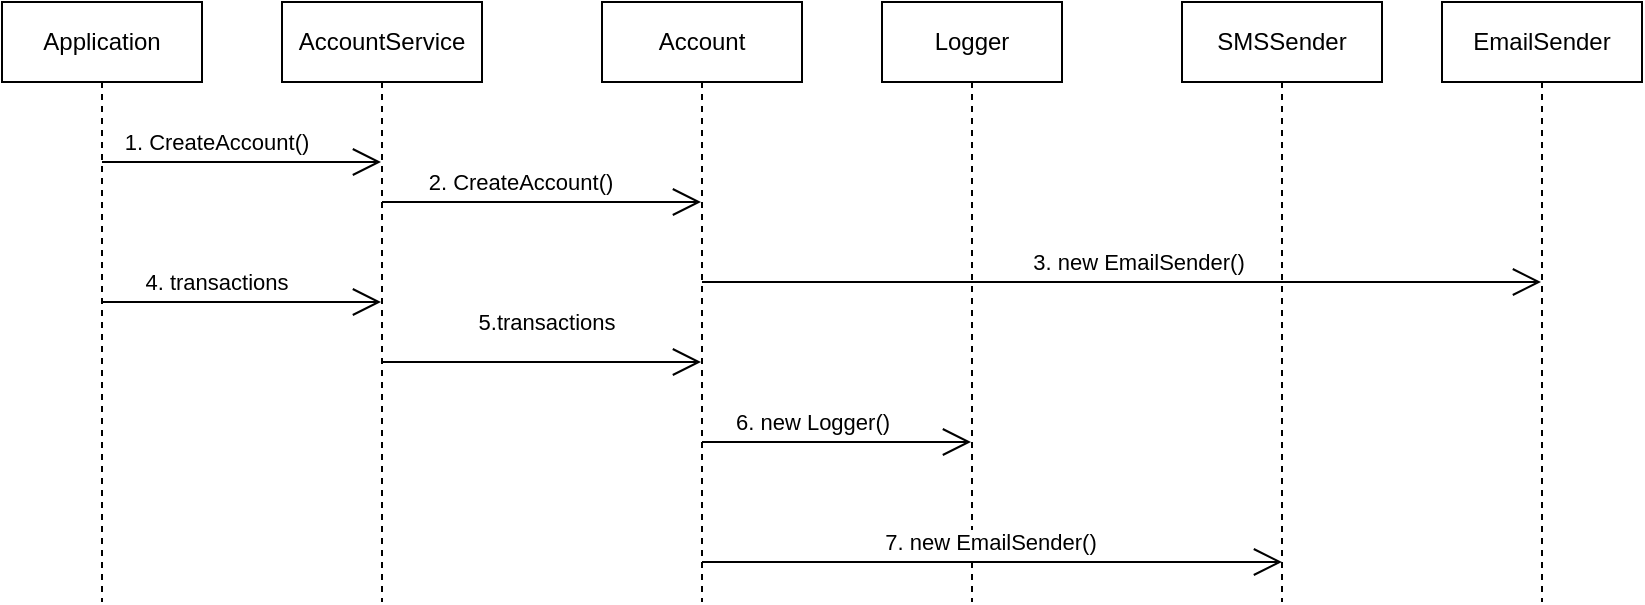 <mxfile version="14.8.0" type="google" pages="2"><diagram id="ZukeYM7-sCmQkNTghutq" name="Lamhot Lab2 Sequence"><mxGraphModel dx="2276" dy="631" grid="1" gridSize="10" guides="1" tooltips="1" connect="1" arrows="1" fold="1" page="1" pageScale="1" pageWidth="850" pageHeight="1100" math="0" shadow="0"><root><mxCell id="0"/><mxCell id="1" parent="0"/><mxCell id="GXsMj9qvil1VWEACoN-8-1" value="Application" style="shape=umlLifeline;perimeter=lifelinePerimeter;whiteSpace=wrap;html=1;container=1;collapsible=0;recursiveResize=0;outlineConnect=0;fontColor=#000000;" parent="1" vertex="1"><mxGeometry x="-10" y="210" width="100" height="300" as="geometry"/></mxCell><mxCell id="GXsMj9qvil1VWEACoN-8-2" value="AccountService" style="shape=umlLifeline;perimeter=lifelinePerimeter;whiteSpace=wrap;html=1;container=1;collapsible=0;recursiveResize=0;outlineConnect=0;fontColor=#000000;" parent="1" vertex="1"><mxGeometry x="130" y="210" width="100" height="300" as="geometry"/></mxCell><mxCell id="GXsMj9qvil1VWEACoN-8-3" value="Account" style="shape=umlLifeline;perimeter=lifelinePerimeter;whiteSpace=wrap;html=1;container=1;collapsible=0;recursiveResize=0;outlineConnect=0;fontColor=#000000;" parent="1" vertex="1"><mxGeometry x="290" y="210" width="100" height="300" as="geometry"/></mxCell><mxCell id="GXsMj9qvil1VWEACoN-8-4" value="Logger" style="shape=umlLifeline;perimeter=lifelinePerimeter;whiteSpace=wrap;html=1;container=1;collapsible=0;recursiveResize=0;outlineConnect=0;fontColor=#000000;" parent="1" vertex="1"><mxGeometry x="430" y="210" width="90" height="300" as="geometry"/></mxCell><mxCell id="GXsMj9qvil1VWEACoN-8-5" value="SMSSender" style="shape=umlLifeline;perimeter=lifelinePerimeter;whiteSpace=wrap;html=1;container=1;collapsible=0;recursiveResize=0;outlineConnect=0;fontColor=#000000;" parent="1" vertex="1"><mxGeometry x="580" y="210" width="100" height="300" as="geometry"/></mxCell><mxCell id="GXsMj9qvil1VWEACoN-8-6" value="EmailSender" style="shape=umlLifeline;perimeter=lifelinePerimeter;whiteSpace=wrap;html=1;container=1;collapsible=0;recursiveResize=0;outlineConnect=0;fontColor=#000000;" parent="1" vertex="1"><mxGeometry x="710" y="210" width="100" height="300" as="geometry"/></mxCell><mxCell id="GXsMj9qvil1VWEACoN-8-7" value="" style="endArrow=open;endFill=1;endSize=12;html=1;" parent="1" source="GXsMj9qvil1VWEACoN-8-1" target="GXsMj9qvil1VWEACoN-8-2" edge="1"><mxGeometry width="160" relative="1" as="geometry"><mxPoint x="370" y="430" as="sourcePoint"/><mxPoint x="530" y="430" as="targetPoint"/><Array as="points"><mxPoint x="120" y="290"/></Array></mxGeometry></mxCell><mxCell id="GXsMj9qvil1VWEACoN-8-8" value="1. CreateAccount()" style="edgeLabel;html=1;align=center;verticalAlign=middle;resizable=0;points=[];" parent="GXsMj9qvil1VWEACoN-8-7" vertex="1" connectable="0"><mxGeometry x="0.15" y="-23" relative="1" as="geometry"><mxPoint x="-23" y="-33" as="offset"/></mxGeometry></mxCell><mxCell id="GXsMj9qvil1VWEACoN-8-9" value="" style="endArrow=open;endFill=1;endSize=12;html=1;" parent="1" target="GXsMj9qvil1VWEACoN-8-3" edge="1"><mxGeometry width="160" relative="1" as="geometry"><mxPoint x="180" y="310" as="sourcePoint"/><mxPoint x="320" y="310" as="targetPoint"/><Array as="points"><mxPoint x="260.5" y="310"/></Array></mxGeometry></mxCell><mxCell id="GXsMj9qvil1VWEACoN-8-10" value="2. CreateAccount()" style="edgeLabel;html=1;align=center;verticalAlign=middle;resizable=0;points=[];" parent="GXsMj9qvil1VWEACoN-8-9" vertex="1" connectable="0"><mxGeometry x="0.15" y="-23" relative="1" as="geometry"><mxPoint x="-23" y="-33" as="offset"/></mxGeometry></mxCell><mxCell id="GXsMj9qvil1VWEACoN-8-11" value="" style="endArrow=open;endFill=1;endSize=12;html=1;" parent="1" source="GXsMj9qvil1VWEACoN-8-3" target="GXsMj9qvil1VWEACoN-8-6" edge="1"><mxGeometry width="160" relative="1" as="geometry"><mxPoint x="469.5" y="330" as="sourcePoint"/><mxPoint x="859.5" y="330" as="targetPoint"/><Array as="points"><mxPoint x="595" y="350"/></Array></mxGeometry></mxCell><mxCell id="GXsMj9qvil1VWEACoN-8-12" value="3. new EmailSender()" style="edgeLabel;html=1;align=center;verticalAlign=middle;resizable=0;points=[];" parent="GXsMj9qvil1VWEACoN-8-11" vertex="1" connectable="0"><mxGeometry x="0.15" y="-23" relative="1" as="geometry"><mxPoint x="-23" y="-33" as="offset"/></mxGeometry></mxCell><mxCell id="GXsMj9qvil1VWEACoN-8-13" value="" style="endArrow=open;endFill=1;endSize=12;html=1;" parent="1" source="GXsMj9qvil1VWEACoN-8-1" target="GXsMj9qvil1VWEACoN-8-2" edge="1"><mxGeometry width="160" relative="1" as="geometry"><mxPoint x="49.5" y="300" as="sourcePoint"/><mxPoint x="189.5" y="300" as="targetPoint"/><Array as="points"/></mxGeometry></mxCell><mxCell id="GXsMj9qvil1VWEACoN-8-14" value="4. transactions" style="edgeLabel;html=1;align=center;verticalAlign=middle;resizable=0;points=[];" parent="GXsMj9qvil1VWEACoN-8-13" vertex="1" connectable="0"><mxGeometry x="0.15" y="-23" relative="1" as="geometry"><mxPoint x="-23" y="-33" as="offset"/></mxGeometry></mxCell><mxCell id="GXsMj9qvil1VWEACoN-8-15" value="" style="endArrow=open;endFill=1;endSize=12;html=1;" parent="1" target="GXsMj9qvil1VWEACoN-8-3" edge="1"><mxGeometry width="160" relative="1" as="geometry"><mxPoint x="180" y="390" as="sourcePoint"/><mxPoint x="320" y="390" as="targetPoint"/><Array as="points"/></mxGeometry></mxCell><mxCell id="GXsMj9qvil1VWEACoN-8-16" value="5.transactions" style="edgeLabel;html=1;align=center;verticalAlign=middle;resizable=0;points=[];" parent="GXsMj9qvil1VWEACoN-8-15" vertex="1" connectable="0"><mxGeometry x="0.15" y="-23" relative="1" as="geometry"><mxPoint x="-10" y="-43" as="offset"/></mxGeometry></mxCell><mxCell id="GXsMj9qvil1VWEACoN-8-17" value="" style="endArrow=open;endFill=1;endSize=12;html=1;" parent="1" edge="1" target="GXsMj9qvil1VWEACoN-8-4" source="GXsMj9qvil1VWEACoN-8-3"><mxGeometry width="160" relative="1" as="geometry"><mxPoint x="340" y="430" as="sourcePoint"/><mxPoint x="490" y="430" as="targetPoint"/><Array as="points"><mxPoint x="470.5" y="430"/></Array></mxGeometry></mxCell><mxCell id="GXsMj9qvil1VWEACoN-8-18" value="6. new Logger()" style="edgeLabel;html=1;align=center;verticalAlign=middle;resizable=0;points=[];" parent="GXsMj9qvil1VWEACoN-8-17" vertex="1" connectable="0"><mxGeometry x="0.15" y="-23" relative="1" as="geometry"><mxPoint x="-23" y="-33" as="offset"/></mxGeometry></mxCell><mxCell id="GXsMj9qvil1VWEACoN-8-19" value="" style="endArrow=open;endFill=1;endSize=12;html=1;" parent="1" source="GXsMj9qvil1VWEACoN-8-3" edge="1"><mxGeometry width="160" relative="1" as="geometry"><mxPoint x="494.5" y="360" as="sourcePoint"/><mxPoint x="630" y="490" as="targetPoint"/><Array as="points"><mxPoint x="605" y="490"/></Array></mxGeometry></mxCell><mxCell id="GXsMj9qvil1VWEACoN-8-20" value="7. new EmailSender()" style="edgeLabel;html=1;align=center;verticalAlign=middle;resizable=0;points=[];" parent="GXsMj9qvil1VWEACoN-8-19" vertex="1" connectable="0"><mxGeometry x="0.15" y="-23" relative="1" as="geometry"><mxPoint x="-23" y="-33" as="offset"/></mxGeometry></mxCell></root></mxGraphModel></diagram><diagram id="DM1DAAEtm1dLML--PY7r" name="Lamhot Lab 2 Class Diagram"><mxGraphModel dx="1426" dy="631" grid="1" gridSize="10" guides="1" tooltips="1" connect="1" arrows="1" fold="1" page="1" pageScale="1" pageWidth="850" pageHeight="1100" math="0" shadow="0"><root><mxCell id="jsQ6X_bw7dSLuADVFE3h-0"/><mxCell id="jsQ6X_bw7dSLuADVFE3h-1" parent="jsQ6X_bw7dSLuADVFE3h-0"/><mxCell id="jsQ6X_bw7dSLuADVFE3h-2" value="Account" style="swimlane;fontStyle=1;align=center;verticalAlign=top;childLayout=stackLayout;horizontal=1;startSize=26;horizontalStack=0;resizeParent=1;resizeParentMax=0;resizeLast=0;collapsible=1;marginBottom=0;" parent="jsQ6X_bw7dSLuADVFE3h-1" vertex="1"><mxGeometry x="770" y="360" width="200" height="140" as="geometry"/></mxCell><mxCell id="jsQ6X_bw7dSLuADVFE3h-3" value="+ ArrayList&lt;Observer&gt;: observers" style="text;strokeColor=none;fillColor=none;align=left;verticalAlign=top;spacingLeft=4;spacingRight=4;overflow=hidden;rotatable=0;points=[[0,0.5],[1,0.5]];portConstraint=eastwest;" parent="jsQ6X_bw7dSLuADVFE3h-2" vertex="1"><mxGeometry y="26" width="200" height="24" as="geometry"/></mxCell><mxCell id="jsQ6X_bw7dSLuADVFE3h-4" value="" style="line;strokeWidth=1;fillColor=none;align=left;verticalAlign=middle;spacingTop=-1;spacingLeft=3;spacingRight=3;rotatable=0;labelPosition=right;points=[];portConstraint=eastwest;" parent="jsQ6X_bw7dSLuADVFE3h-2" vertex="1"><mxGeometry y="50" width="200" height="28" as="geometry"/></mxCell><mxCell id="jsQ6X_bw7dSLuADVFE3h-5" value="+ registerObserver()&#10;+ removeObserver()&#10;+ notifyObservers()" style="text;strokeColor=none;fillColor=none;align=left;verticalAlign=top;spacingLeft=4;spacingRight=4;overflow=hidden;rotatable=0;points=[[0,0.5],[1,0.5]];portConstraint=eastwest;" parent="jsQ6X_bw7dSLuADVFE3h-2" vertex="1"><mxGeometry y="78" width="200" height="62" as="geometry"/></mxCell><mxCell id="jsQ6X_bw7dSLuADVFE3h-6" value="SMSSender" style="swimlane;fontStyle=1;align=center;verticalAlign=top;childLayout=stackLayout;horizontal=1;startSize=26;horizontalStack=0;resizeParent=1;resizeParentMax=0;resizeLast=0;collapsible=1;marginBottom=0;" parent="jsQ6X_bw7dSLuADVFE3h-1" vertex="1"><mxGeometry x="950" y="600" width="110" height="34" as="geometry"/></mxCell><mxCell id="jsQ6X_bw7dSLuADVFE3h-7" value="" style="line;strokeWidth=1;fillColor=none;align=left;verticalAlign=middle;spacingTop=-1;spacingLeft=3;spacingRight=3;rotatable=0;labelPosition=right;points=[];portConstraint=eastwest;" parent="jsQ6X_bw7dSLuADVFE3h-6" vertex="1"><mxGeometry y="26" width="110" height="8" as="geometry"/></mxCell><mxCell id="jsQ6X_bw7dSLuADVFE3h-8" value="«interface»&lt;br&gt;&lt;b&gt;Subject&lt;/b&gt;" style="html=1;" parent="jsQ6X_bw7dSLuADVFE3h-1" vertex="1"><mxGeometry x="800" y="250" width="110" height="50" as="geometry"/></mxCell><mxCell id="jsQ6X_bw7dSLuADVFE3h-9" value="" style="endArrow=block;dashed=1;endFill=0;endSize=12;html=1;exitX=0.435;exitY=-0.029;exitDx=0;exitDy=0;exitPerimeter=0;" parent="jsQ6X_bw7dSLuADVFE3h-1" source="jsQ6X_bw7dSLuADVFE3h-2" target="jsQ6X_bw7dSLuADVFE3h-8" edge="1"><mxGeometry width="160" relative="1" as="geometry"><mxPoint x="500" y="350" as="sourcePoint"/><mxPoint x="660" y="350" as="targetPoint"/></mxGeometry></mxCell><mxCell id="jsQ6X_bw7dSLuADVFE3h-10" value="«interface»&lt;br&gt;&lt;b&gt;Observers&lt;/b&gt;" style="html=1;" parent="jsQ6X_bw7dSLuADVFE3h-1" vertex="1"><mxGeometry x="630" y="430" width="110" height="50" as="geometry"/></mxCell><mxCell id="jsQ6X_bw7dSLuADVFE3h-11" value="" style="endArrow=block;dashed=1;endFill=0;endSize=12;html=1;exitX=0.5;exitY=0;exitDx=0;exitDy=0;entryX=0.5;entryY=1;entryDx=0;entryDy=0;" parent="jsQ6X_bw7dSLuADVFE3h-1" source="jsQ6X_bw7dSLuADVFE3h-6" target="jsQ6X_bw7dSLuADVFE3h-10" edge="1"><mxGeometry width="160" relative="1" as="geometry"><mxPoint x="500" y="320" as="sourcePoint"/><mxPoint x="660" y="320" as="targetPoint"/></mxGeometry></mxCell><mxCell id="jsQ6X_bw7dSLuADVFE3h-12" value="EmailSender" style="swimlane;fontStyle=1;align=center;verticalAlign=top;childLayout=stackLayout;horizontal=1;startSize=26;horizontalStack=0;resizeParent=1;resizeParentMax=0;resizeLast=0;collapsible=1;marginBottom=0;" parent="jsQ6X_bw7dSLuADVFE3h-1" vertex="1"><mxGeometry x="670" y="600" width="110" height="34" as="geometry"/></mxCell><mxCell id="jsQ6X_bw7dSLuADVFE3h-13" value="" style="line;strokeWidth=1;fillColor=none;align=left;verticalAlign=middle;spacingTop=-1;spacingLeft=3;spacingRight=3;rotatable=0;labelPosition=right;points=[];portConstraint=eastwest;" parent="jsQ6X_bw7dSLuADVFE3h-12" vertex="1"><mxGeometry y="26" width="110" height="8" as="geometry"/></mxCell><mxCell id="jsQ6X_bw7dSLuADVFE3h-14" value="Logger" style="swimlane;fontStyle=1;align=center;verticalAlign=top;childLayout=stackLayout;horizontal=1;startSize=26;horizontalStack=0;resizeParent=1;resizeParentMax=0;resizeLast=0;collapsible=1;marginBottom=0;" parent="jsQ6X_bw7dSLuADVFE3h-1" vertex="1"><mxGeometry x="815" y="600" width="110" height="34" as="geometry"/></mxCell><mxCell id="jsQ6X_bw7dSLuADVFE3h-15" value="" style="line;strokeWidth=1;fillColor=none;align=left;verticalAlign=middle;spacingTop=-1;spacingLeft=3;spacingRight=3;rotatable=0;labelPosition=right;points=[];portConstraint=eastwest;" parent="jsQ6X_bw7dSLuADVFE3h-14" vertex="1"><mxGeometry y="26" width="110" height="8" as="geometry"/></mxCell><mxCell id="jsQ6X_bw7dSLuADVFE3h-16" value="" style="endArrow=block;dashed=1;endFill=0;endSize=12;html=1;exitX=0.5;exitY=0;exitDx=0;exitDy=0;entryX=0.5;entryY=1;entryDx=0;entryDy=0;" parent="jsQ6X_bw7dSLuADVFE3h-1" source="jsQ6X_bw7dSLuADVFE3h-14" target="jsQ6X_bw7dSLuADVFE3h-10" edge="1"><mxGeometry width="160" relative="1" as="geometry"><mxPoint x="645" y="370" as="sourcePoint"/><mxPoint x="775" y="280" as="targetPoint"/></mxGeometry></mxCell><mxCell id="jsQ6X_bw7dSLuADVFE3h-17" value="" style="endArrow=block;dashed=1;endFill=0;endSize=12;html=1;exitX=0.5;exitY=0;exitDx=0;exitDy=0;entryX=0.5;entryY=1;entryDx=0;entryDy=0;" parent="jsQ6X_bw7dSLuADVFE3h-1" source="jsQ6X_bw7dSLuADVFE3h-12" target="jsQ6X_bw7dSLuADVFE3h-10" edge="1"><mxGeometry width="160" relative="1" as="geometry"><mxPoint x="655" y="380" as="sourcePoint"/><mxPoint x="785" y="290" as="targetPoint"/></mxGeometry></mxCell><mxCell id="jsQ6X_bw7dSLuADVFE3h-18" value="" style="endArrow=open;endFill=1;endSize=12;html=1;exitX=0.5;exitY=0;exitDx=0;exitDy=0;entryX=0.475;entryY=1.081;entryDx=0;entryDy=0;entryPerimeter=0;" parent="jsQ6X_bw7dSLuADVFE3h-1" source="jsQ6X_bw7dSLuADVFE3h-6" target="jsQ6X_bw7dSLuADVFE3h-5" edge="1"><mxGeometry width="160" relative="1" as="geometry"><mxPoint x="500" y="320" as="sourcePoint"/><mxPoint x="660" y="320" as="targetPoint"/></mxGeometry></mxCell><mxCell id="jsQ6X_bw7dSLuADVFE3h-20" value="" style="endArrow=open;endFill=1;endSize=12;html=1;entryX=0.49;entryY=1.016;entryDx=0;entryDy=0;entryPerimeter=0;" parent="jsQ6X_bw7dSLuADVFE3h-1" source="jsQ6X_bw7dSLuADVFE3h-14" target="jsQ6X_bw7dSLuADVFE3h-5" edge="1"><mxGeometry width="160" relative="1" as="geometry"><mxPoint x="735" y="430" as="sourcePoint"/><mxPoint x="400" y="500" as="targetPoint"/></mxGeometry></mxCell><mxCell id="jsQ6X_bw7dSLuADVFE3h-22" value="" style="endArrow=open;endFill=1;endSize=12;html=1;entryX=0.49;entryY=1.016;entryDx=0;entryDy=0;entryPerimeter=0;exitX=0.5;exitY=0;exitDx=0;exitDy=0;" parent="jsQ6X_bw7dSLuADVFE3h-1" source="jsQ6X_bw7dSLuADVFE3h-12" target="jsQ6X_bw7dSLuADVFE3h-5" edge="1"><mxGeometry width="160" relative="1" as="geometry"><mxPoint x="655" y="614" as="sourcePoint"/><mxPoint x="420" y="501" as="targetPoint"/><Array as="points"/></mxGeometry></mxCell><mxCell id="jsQ6X_bw7dSLuADVFE3h-24" value="Observers" style="endArrow=open;endFill=1;endSize=12;html=1;exitX=0.5;exitY=1;exitDx=0;exitDy=0;entryX=0.4;entryY=-0.02;entryDx=0;entryDy=0;entryPerimeter=0;" parent="jsQ6X_bw7dSLuADVFE3h-1" source="jsQ6X_bw7dSLuADVFE3h-8" target="jsQ6X_bw7dSLuADVFE3h-10" edge="1"><mxGeometry width="160" relative="1" as="geometry"><mxPoint x="500" y="320" as="sourcePoint"/><mxPoint x="660" y="320" as="targetPoint"/></mxGeometry></mxCell></root></mxGraphModel></diagram></mxfile>